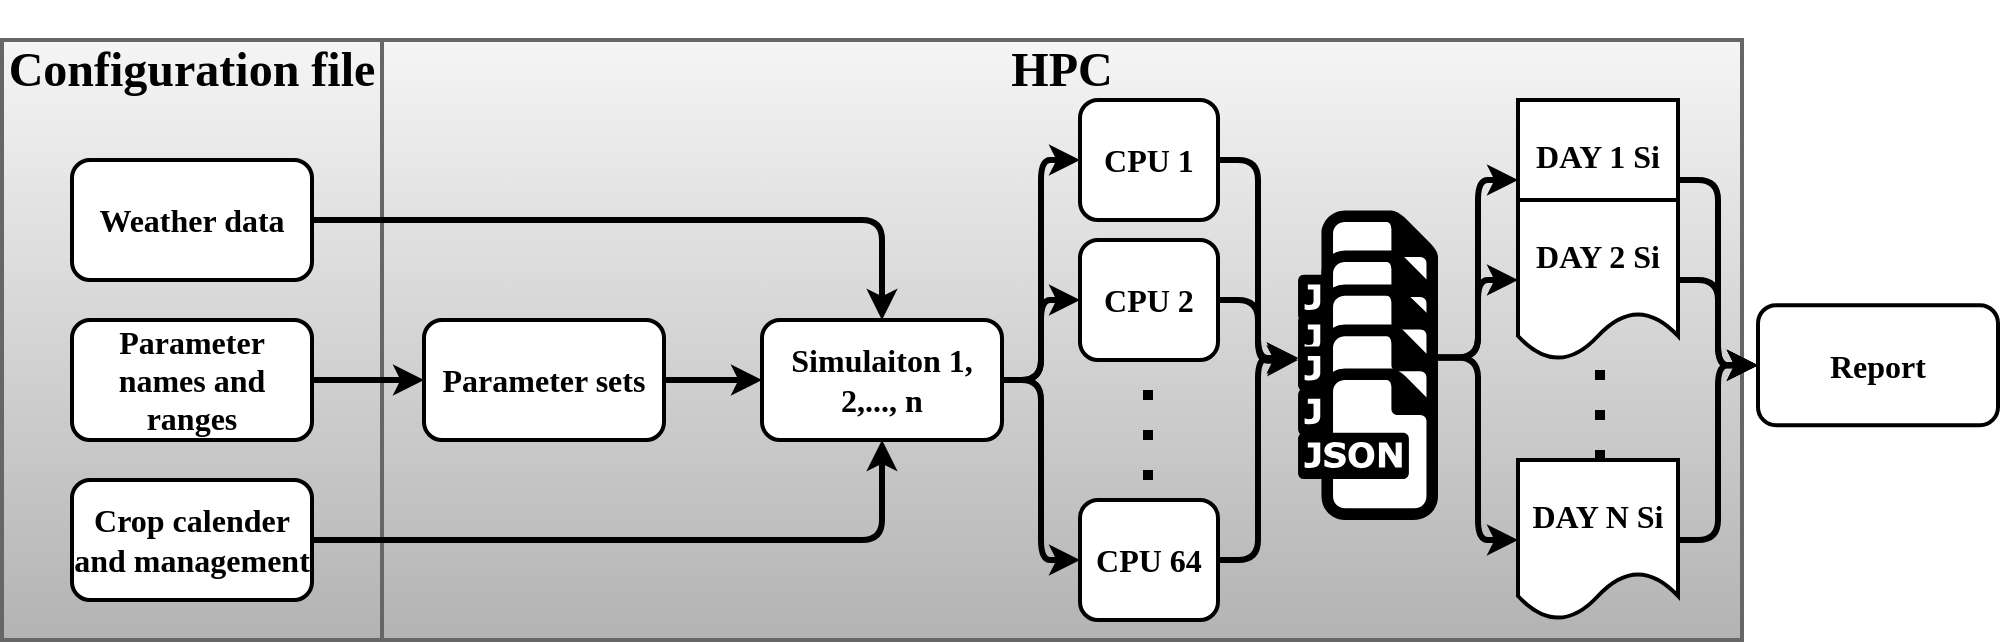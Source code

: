 <mxfile>
    <diagram id="a_T-5h9Q82RHRgM_TcTy" name="Page-1">
        <mxGraphModel dx="1386" dy="787" grid="1" gridSize="10" guides="1" tooltips="1" connect="1" arrows="1" fold="1" page="1" pageScale="1" pageWidth="1200" pageHeight="1600" math="0" shadow="0">
            <root>
                <mxCell id="0"/>
                <mxCell id="1" parent="0"/>
                <mxCell id="91" value="&lt;h2&gt;HPC&lt;/h2&gt;" style="rounded=0;whiteSpace=wrap;html=1;strokeWidth=2;fontFamily=Times New Roman;fontSize=16;labelPosition=center;verticalLabelPosition=top;align=center;verticalAlign=bottom;textDirection=ltr;spacing=-50;fillColor=#f5f5f5;gradientColor=#b3b3b3;strokeColor=#666666;" vertex="1" parent="1">
                    <mxGeometry x="232" y="160" width="680" height="300" as="geometry"/>
                </mxCell>
                <mxCell id="34" value="&lt;h2&gt;Configuration file&lt;/h2&gt;" style="rounded=0;whiteSpace=wrap;html=1;strokeWidth=2;fontFamily=Times New Roman;fontSize=16;labelPosition=center;verticalLabelPosition=top;align=center;verticalAlign=bottom;textDirection=ltr;spacing=-50;fillColor=#f5f5f5;gradientColor=#b3b3b3;strokeColor=#666666;" vertex="1" parent="1">
                    <mxGeometry x="42" y="160" width="190" height="300" as="geometry"/>
                </mxCell>
                <mxCell id="40" style="edgeStyle=orthogonalEdgeStyle;html=1;exitX=1;exitY=0.5;exitDx=0;exitDy=0;entryX=0.5;entryY=0;entryDx=0;entryDy=0;fontFamily=Times New Roman;fontSize=16;strokeWidth=3;" edge="1" parent="1" source="30" target="38">
                    <mxGeometry relative="1" as="geometry"/>
                </mxCell>
                <mxCell id="30" value="Weather data" style="rounded=1;whiteSpace=wrap;html=1;strokeWidth=2;fontSize=16;fontFamily=Times New Roman;fontStyle=1" vertex="1" parent="1">
                    <mxGeometry x="77" y="220" width="120" height="60" as="geometry"/>
                </mxCell>
                <mxCell id="37" value="" style="edgeStyle=none;html=1;fontFamily=Times New Roman;fontSize=16;strokeWidth=3;" edge="1" parent="1" source="32" target="36">
                    <mxGeometry relative="1" as="geometry"/>
                </mxCell>
                <mxCell id="32" value="Parameter names and ranges" style="rounded=1;whiteSpace=wrap;html=1;strokeWidth=2;fontSize=16;fontFamily=Times New Roman;fontStyle=1" vertex="1" parent="1">
                    <mxGeometry x="77" y="300" width="120" height="60" as="geometry"/>
                </mxCell>
                <mxCell id="41" style="edgeStyle=orthogonalEdgeStyle;html=1;exitX=1;exitY=0.5;exitDx=0;exitDy=0;entryX=0.5;entryY=1;entryDx=0;entryDy=0;fontFamily=Times New Roman;fontSize=16;strokeWidth=3;" edge="1" parent="1" source="33" target="38">
                    <mxGeometry relative="1" as="geometry"/>
                </mxCell>
                <mxCell id="33" value="Crop calender and management" style="rounded=1;whiteSpace=wrap;html=1;strokeWidth=2;fontSize=16;fontFamily=Times New Roman;fontStyle=1" vertex="1" parent="1">
                    <mxGeometry x="77" y="380" width="120" height="60" as="geometry"/>
                </mxCell>
                <mxCell id="39" value="" style="edgeStyle=none;html=1;fontFamily=Times New Roman;fontSize=16;strokeWidth=3;" edge="1" parent="1" source="36" target="38">
                    <mxGeometry relative="1" as="geometry"/>
                </mxCell>
                <mxCell id="36" value="Parameter sets" style="rounded=1;whiteSpace=wrap;html=1;strokeWidth=2;fontSize=16;fontFamily=Times New Roman;fontStyle=1" vertex="1" parent="1">
                    <mxGeometry x="253" y="300" width="120" height="60" as="geometry"/>
                </mxCell>
                <mxCell id="43" value="" style="edgeStyle=orthogonalEdgeStyle;html=1;fontFamily=Times New Roman;fontSize=16;entryX=0;entryY=0.5;entryDx=0;entryDy=0;strokeWidth=3;" edge="1" parent="1" source="38" target="42">
                    <mxGeometry relative="1" as="geometry"/>
                </mxCell>
                <mxCell id="48" style="edgeStyle=orthogonalEdgeStyle;html=1;exitX=1;exitY=0.5;exitDx=0;exitDy=0;entryX=0;entryY=0.5;entryDx=0;entryDy=0;strokeWidth=3;fontFamily=Times New Roman;fontSize=16;" edge="1" parent="1" source="38" target="44">
                    <mxGeometry relative="1" as="geometry"/>
                </mxCell>
                <mxCell id="49" style="edgeStyle=orthogonalEdgeStyle;html=1;exitX=1;exitY=0.5;exitDx=0;exitDy=0;entryX=0;entryY=0.5;entryDx=0;entryDy=0;strokeWidth=3;fontFamily=Times New Roman;fontSize=16;" edge="1" parent="1" source="38" target="47">
                    <mxGeometry relative="1" as="geometry"/>
                </mxCell>
                <mxCell id="38" value="Simulaiton 1, 2,..., n" style="rounded=1;whiteSpace=wrap;html=1;strokeWidth=2;fontSize=16;fontFamily=Times New Roman;fontStyle=1" vertex="1" parent="1">
                    <mxGeometry x="422" y="300" width="120" height="60" as="geometry"/>
                </mxCell>
                <mxCell id="74" style="edgeStyle=orthogonalEdgeStyle;html=1;exitX=1;exitY=0.5;exitDx=0;exitDy=0;strokeWidth=3;fontFamily=Times New Roman;fontSize=16;" edge="1" parent="1" source="42" target="61">
                    <mxGeometry relative="1" as="geometry">
                        <Array as="points">
                            <mxPoint x="670" y="220"/>
                            <mxPoint x="670" y="319"/>
                        </Array>
                    </mxGeometry>
                </mxCell>
                <mxCell id="42" value="CPU 1" style="rounded=1;whiteSpace=wrap;html=1;strokeWidth=2;fontSize=16;fontFamily=Times New Roman;fontStyle=1" vertex="1" parent="1">
                    <mxGeometry x="581" y="190" width="69" height="60" as="geometry"/>
                </mxCell>
                <mxCell id="75" style="edgeStyle=orthogonalEdgeStyle;html=1;exitX=1;exitY=0.5;exitDx=0;exitDy=0;strokeWidth=3;fontFamily=Times New Roman;fontSize=16;" edge="1" parent="1" source="44">
                    <mxGeometry relative="1" as="geometry">
                        <mxPoint x="690" y="320" as="targetPoint"/>
                    </mxGeometry>
                </mxCell>
                <mxCell id="44" value="CPU 2" style="rounded=1;whiteSpace=wrap;html=1;strokeWidth=2;fontSize=16;fontFamily=Times New Roman;fontStyle=1" vertex="1" parent="1">
                    <mxGeometry x="581" y="260" width="69" height="60" as="geometry"/>
                </mxCell>
                <mxCell id="46" value="" style="endArrow=none;dashed=1;html=1;dashPattern=1 3;strokeWidth=5;fontFamily=Times New Roman;fontSize=16;spacing=3;" edge="1" parent="1">
                    <mxGeometry width="50" height="50" relative="1" as="geometry">
                        <mxPoint x="615" y="380" as="sourcePoint"/>
                        <mxPoint x="615" y="330" as="targetPoint"/>
                    </mxGeometry>
                </mxCell>
                <mxCell id="76" style="edgeStyle=orthogonalEdgeStyle;html=1;exitX=1;exitY=0.5;exitDx=0;exitDy=0;strokeWidth=3;fontFamily=Times New Roman;fontSize=16;" edge="1" parent="1" source="47" target="61">
                    <mxGeometry relative="1" as="geometry">
                        <Array as="points">
                            <mxPoint x="670" y="420"/>
                            <mxPoint x="670" y="319"/>
                        </Array>
                    </mxGeometry>
                </mxCell>
                <mxCell id="47" value="CPU 64" style="rounded=1;whiteSpace=wrap;html=1;strokeWidth=2;fontSize=16;fontFamily=Times New Roman;fontStyle=1" vertex="1" parent="1">
                    <mxGeometry x="581" y="390" width="69" height="60" as="geometry"/>
                </mxCell>
                <mxCell id="72" value="" style="group" vertex="1" connectable="0" parent="1">
                    <mxGeometry x="690" y="245.2" width="70" height="154.8" as="geometry"/>
                </mxCell>
                <mxCell id="57" value="" style="dashed=0;outlineConnect=0;html=1;align=center;labelPosition=center;verticalLabelPosition=bottom;verticalAlign=top;shape=mxgraph.weblogos.json;strokeWidth=2;fontFamily=Times New Roman;fontSize=16;" vertex="1" parent="72">
                    <mxGeometry width="70" height="75.8" as="geometry"/>
                </mxCell>
                <mxCell id="58" value="" style="dashed=0;outlineConnect=0;html=1;align=center;labelPosition=center;verticalLabelPosition=bottom;verticalAlign=top;shape=mxgraph.weblogos.json;strokeWidth=2;fontFamily=Times New Roman;fontSize=16;" vertex="1" parent="72">
                    <mxGeometry y="20" width="70" height="75.8" as="geometry"/>
                </mxCell>
                <mxCell id="61" value="" style="dashed=0;outlineConnect=0;html=1;align=center;labelPosition=center;verticalLabelPosition=bottom;verticalAlign=top;shape=mxgraph.weblogos.json;strokeWidth=2;fontFamily=Times New Roman;fontSize=16;" vertex="1" parent="72">
                    <mxGeometry y="37.1" width="70" height="72.9" as="geometry"/>
                </mxCell>
                <mxCell id="62" value="" style="dashed=0;outlineConnect=0;html=1;align=center;labelPosition=center;verticalLabelPosition=bottom;verticalAlign=top;shape=mxgraph.weblogos.json;strokeWidth=2;fontFamily=Times New Roman;fontSize=16;" vertex="1" parent="72">
                    <mxGeometry y="57.1" width="70" height="75.8" as="geometry"/>
                </mxCell>
                <mxCell id="60" value="" style="dashed=0;outlineConnect=0;html=1;align=center;labelPosition=center;verticalLabelPosition=bottom;verticalAlign=top;shape=mxgraph.weblogos.json;strokeWidth=2;fontFamily=Times New Roman;fontSize=16;" vertex="1" parent="72">
                    <mxGeometry y="79" width="70" height="75.8" as="geometry"/>
                </mxCell>
                <mxCell id="88" style="edgeStyle=orthogonalEdgeStyle;html=1;exitX=1;exitY=0.5;exitDx=0;exitDy=0;entryX=0;entryY=0.5;entryDx=0;entryDy=0;strokeWidth=3;fontFamily=Times New Roman;fontSize=16;" edge="1" parent="1" source="79" target="87">
                    <mxGeometry relative="1" as="geometry"/>
                </mxCell>
                <mxCell id="79" value="DAY 1 Si" style="shape=document;whiteSpace=wrap;html=1;boundedLbl=1;shadow=0;sketch=0;fillStyle=solid;strokeColor=default;strokeWidth=2;fontFamily=Times New Roman;fontSize=16;fillColor=default;gradientColor=none;gradientDirection=north;rounded=1;fontStyle=1;" vertex="1" parent="1">
                    <mxGeometry x="800" y="190" width="80" height="80" as="geometry"/>
                </mxCell>
                <mxCell id="80" style="edgeStyle=orthogonalEdgeStyle;html=1;entryX=0;entryY=0.5;entryDx=0;entryDy=0;strokeWidth=3;fontFamily=Times New Roman;fontSize=16;" edge="1" parent="1" source="61" target="79">
                    <mxGeometry relative="1" as="geometry"/>
                </mxCell>
                <mxCell id="89" style="edgeStyle=orthogonalEdgeStyle;html=1;entryX=0;entryY=0.5;entryDx=0;entryDy=0;strokeWidth=3;fontFamily=Times New Roman;fontSize=16;" edge="1" parent="1" source="82" target="87">
                    <mxGeometry relative="1" as="geometry"/>
                </mxCell>
                <mxCell id="82" value="DAY 2&amp;nbsp;&lt;span style=&quot;color: rgba(0, 0, 0, 0); font-family: monospace; font-size: 0px; font-weight: 400; text-align: start;&quot;&gt;%3CmxGraphModel%3E%3Croot%3E%3CmxCell%20id%3D%220%22%2F%3E%3CmxCell%20id%3D%221%22%20parent%3D%220%22%2F%3E%3CmxCell%20id%3D%222%22%20value%3D%22DAY%201%22%20style%3D%22shape%3Ddocument%3BwhiteSpace%3Dwrap%3Bhtml%3D1%3BboundedLbl%3D1%3Bshadow%3D0%3Bsketch%3D0%3BfillStyle%3Dsolid%3BstrokeColor%3Ddefault%3BstrokeWidth%3D2%3BfontFamily%3DTimes%20New%20Roman%3BfontSize%3D16%3BfillColor%3Ddefault%3BgradientColor%3Dnone%3BgradientDirection%3Dnorth%3Brounded%3D1%3BfontStyle%3D1%3B%22%20vertex%3D%221%22%20parent%3D%221%22%3E%3CmxGeometry%20x%3D%22800%22%20y%3D%22190%22%20width%3D%22120%22%20height%3D%2280%22%20as%3D%22geometry%22%2F%3E%3C%2FmxCell%3E%3C%2Froot%3E%3C%2FmxGraphModel%3E&amp;nbsp;&lt;/span&gt;Si" style="shape=document;whiteSpace=wrap;html=1;boundedLbl=1;shadow=0;sketch=0;fillStyle=solid;strokeColor=default;strokeWidth=2;fontFamily=Times New Roman;fontSize=16;fillColor=default;gradientColor=none;gradientDirection=north;rounded=1;fontStyle=1;" vertex="1" parent="1">
                    <mxGeometry x="800" y="240" width="80" height="80" as="geometry"/>
                </mxCell>
                <mxCell id="90" style="edgeStyle=orthogonalEdgeStyle;html=1;entryX=0;entryY=0.5;entryDx=0;entryDy=0;strokeWidth=3;fontFamily=Times New Roman;fontSize=16;" edge="1" parent="1" source="83" target="87">
                    <mxGeometry relative="1" as="geometry"/>
                </mxCell>
                <mxCell id="83" value="DAY N Si&lt;span style=&quot;color: rgba(0, 0, 0, 0); font-family: monospace; font-size: 0px; font-weight: 400; text-align: start;&quot;&gt;%3CmxGraphModel%3E%3Croot%3E%3CmxCell%20id%3D%220%22%2F%3E%3CmxCell%20id%3D%221%22%20parent%3D%220%22%2F%3E%3CmxCell%20id%3D%222%22%20value%3D%22DAY%201%22%20style%3D%22shape%3Ddocument%3BwhiteSpace%3Dwrap%3Bhtml%3D1%3BboundedLbl%3D1%3Bshadow%3D0%3Bsketch%3D0%3BfillStyle%3Dsolid%3BstrokeColor%3Ddefault%3BstrokeWidth%3D2%3BfontFamily%3DTimes%20New%20Roman%3BfontSize%3D16%3BfillColor%3Ddefault%3BgradientColor%3Dnone%3BgradientDirection%3Dnorth%3Brounded%3D1%3BfontStyle%3D1%3B%22%20vertex%3D%221%22%20parent%3D%221%22%3E%3CmxGeometry%20x%3D%22800%22%20y%3D%22190%22%20width%3D%22120%22%20height%3D%2280%22%20as%3D%22geometry%22%2F%3E%3C%2FmxCell%3E%3C%2Froot%3E%3C%2FmxGraphModel%3&amp;nbsp;&lt;/span&gt;" style="shape=document;whiteSpace=wrap;html=1;boundedLbl=1;shadow=0;sketch=0;fillStyle=solid;strokeColor=default;strokeWidth=2;fontFamily=Times New Roman;fontSize=16;fillColor=default;gradientColor=none;gradientDirection=north;rounded=1;fontStyle=1;" vertex="1" parent="1">
                    <mxGeometry x="800" y="370" width="80" height="80" as="geometry"/>
                </mxCell>
                <mxCell id="84" value="" style="endArrow=none;dashed=1;html=1;dashPattern=1 3;strokeWidth=5;fontFamily=Times New Roman;fontSize=16;spacing=3;" edge="1" parent="1">
                    <mxGeometry width="50" height="50" relative="1" as="geometry">
                        <mxPoint x="841" y="370" as="sourcePoint"/>
                        <mxPoint x="841" y="320" as="targetPoint"/>
                    </mxGeometry>
                </mxCell>
                <mxCell id="85" style="edgeStyle=orthogonalEdgeStyle;html=1;strokeWidth=3;fontFamily=Times New Roman;fontSize=16;" edge="1" parent="1" source="61" target="82">
                    <mxGeometry relative="1" as="geometry"/>
                </mxCell>
                <mxCell id="86" style="edgeStyle=orthogonalEdgeStyle;html=1;entryX=0;entryY=0.5;entryDx=0;entryDy=0;strokeWidth=3;fontFamily=Times New Roman;fontSize=16;" edge="1" parent="1" source="61" target="83">
                    <mxGeometry relative="1" as="geometry"/>
                </mxCell>
                <mxCell id="87" value="Report" style="rounded=1;whiteSpace=wrap;html=1;strokeWidth=2;fontSize=16;fontFamily=Times New Roman;fontStyle=1" vertex="1" parent="1">
                    <mxGeometry x="920" y="292.6" width="120" height="60" as="geometry"/>
                </mxCell>
            </root>
        </mxGraphModel>
    </diagram>
</mxfile>